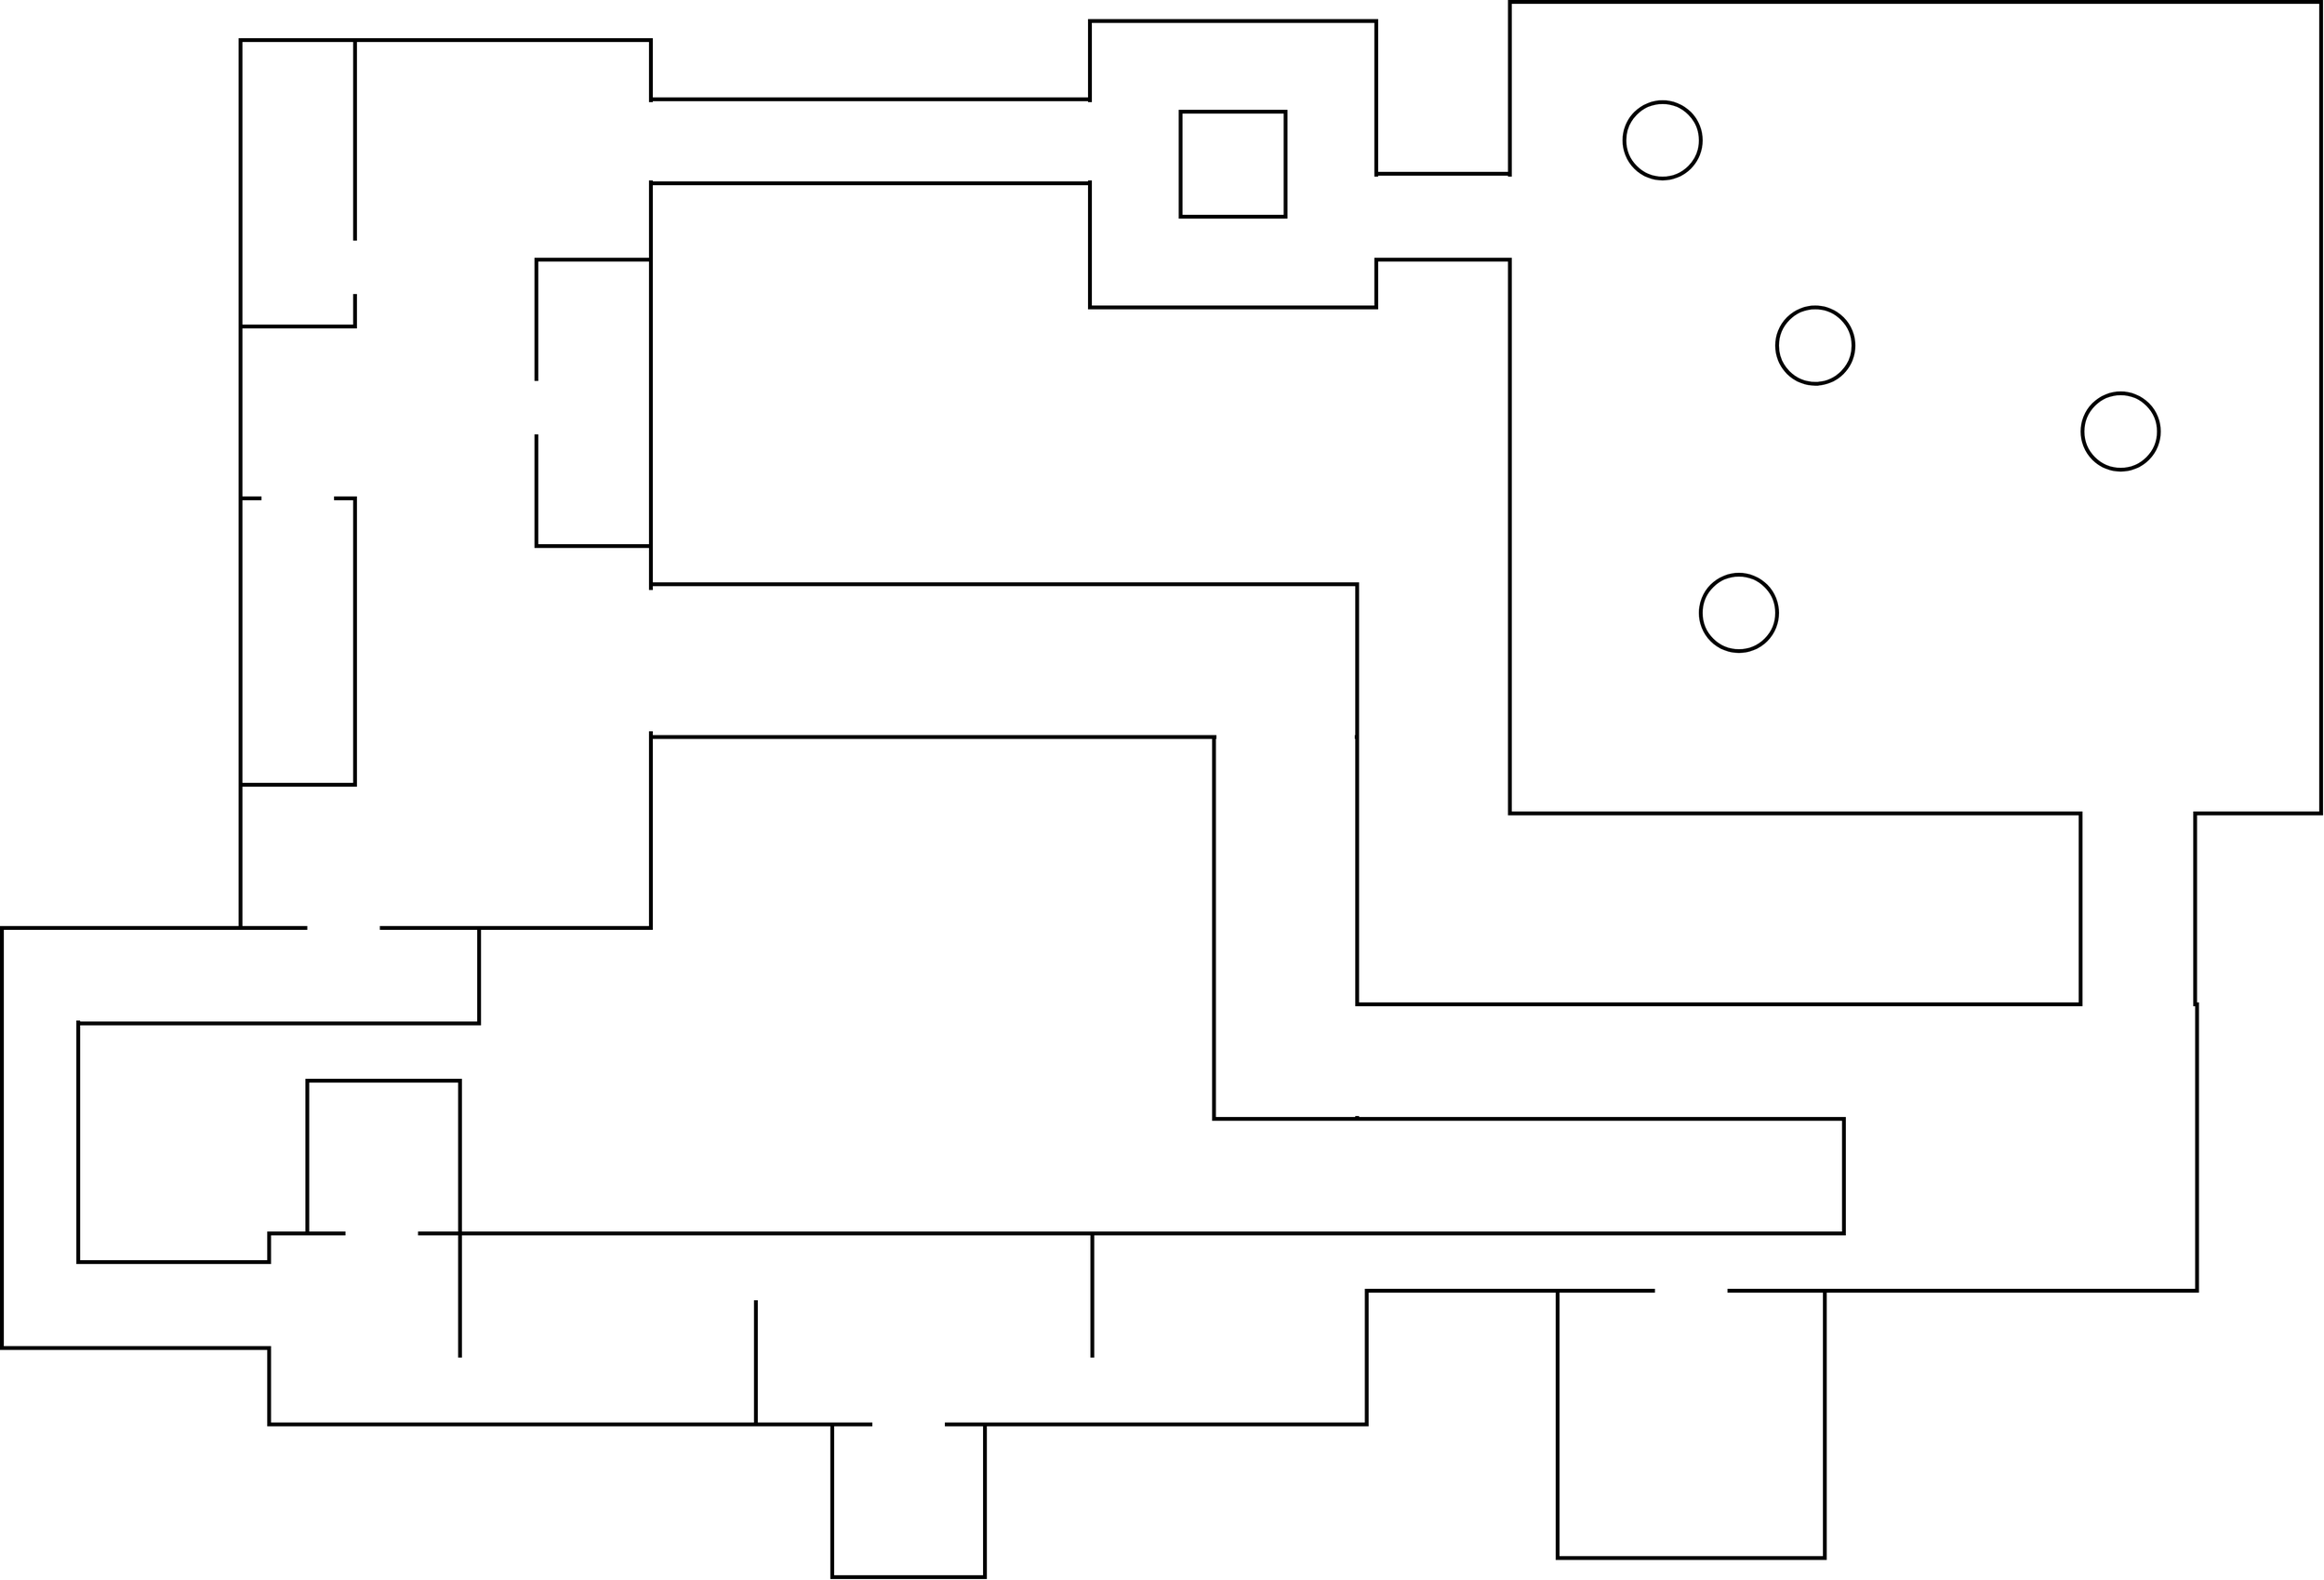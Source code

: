 <mxfile version="20.3.3" type="device"><diagram id="WuWRGv5NqobVXipzdiAZ" name="Page-1"><mxGraphModel dx="5029" dy="3079" grid="1" gridSize="10" guides="1" tooltips="1" connect="1" arrows="1" fold="1" page="1" pageScale="1" pageWidth="1654" pageHeight="1169" math="0" shadow="0"><root><mxCell id="0"/><mxCell id="1" parent="0"/><mxCell id="sSsbxyLFCw89jpmnpqXj-10" value="" style="rounded=1;whiteSpace=wrap;html=1;strokeWidth=4;" parent="1" vertex="1"><mxGeometry x="510" y="340" width="370" height="270" as="geometry"/></mxCell><mxCell id="sSsbxyLFCw89jpmnpqXj-11" value="" style="rounded=0;whiteSpace=wrap;html=1;strokeWidth=4;" parent="1" vertex="1"><mxGeometry x="10" y="560" width="870" height="60" as="geometry"/></mxCell><mxCell id="sSsbxyLFCw89jpmnpqXj-12" value="" style="rounded=0;whiteSpace=wrap;html=1;strokeWidth=4;" parent="1" vertex="1"><mxGeometry x="-150" y="320" width="1030" height="120" as="geometry"/></mxCell><mxCell id="sSsbxyLFCw89jpmnpqXj-13" value="" style="whiteSpace=wrap;html=1;aspect=fixed;strokeWidth=4;" parent="1" vertex="1"><mxGeometry x="210" y="620" width="280" height="280" as="geometry"/></mxCell><mxCell id="sSsbxyLFCw89jpmnpqXj-14" value="" style="whiteSpace=wrap;html=1;aspect=fixed;strokeWidth=4;" parent="1" vertex="1"><mxGeometry x="160" y="-730" width="850" height="850" as="geometry"/></mxCell><mxCell id="sSsbxyLFCw89jpmnpqXj-15" value="" style="rounded=0;whiteSpace=wrap;html=1;strokeWidth=4;" parent="1" vertex="1"><mxGeometry x="758" y="120" width="120" height="200" as="geometry"/></mxCell><mxCell id="sSsbxyLFCw89jpmnpqXj-16" value="" style="ellipse;whiteSpace=wrap;html=1;aspect=fixed;strokeWidth=4;" parent="1" vertex="1"><mxGeometry x="360" y="-130" width="80" height="80" as="geometry"/></mxCell><mxCell id="sSsbxyLFCw89jpmnpqXj-17" value="" style="ellipse;whiteSpace=wrap;html=1;aspect=fixed;strokeWidth=4;" parent="1" vertex="1"><mxGeometry x="760" y="-320" width="80" height="80" as="geometry"/></mxCell><mxCell id="sSsbxyLFCw89jpmnpqXj-18" value="" style="ellipse;whiteSpace=wrap;html=1;aspect=fixed;strokeWidth=4;" parent="1" vertex="1"><mxGeometry x="280" y="-625" width="80" height="80" as="geometry"/></mxCell><mxCell id="sSsbxyLFCw89jpmnpqXj-19" value="" style="ellipse;whiteSpace=wrap;html=1;aspect=fixed;strokeWidth=4;" parent="1" vertex="1"><mxGeometry x="440" y="-410" width="80" height="80" as="geometry"/></mxCell><mxCell id="sSsbxyLFCw89jpmnpqXj-20" value="" style="rounded=0;whiteSpace=wrap;html=1;strokeWidth=4;" parent="1" vertex="1"><mxGeometry x="20" y="-550" width="140" height="90" as="geometry"/></mxCell><mxCell id="sSsbxyLFCw89jpmnpqXj-25" value="" style="rounded=0;whiteSpace=wrap;html=1;strokeWidth=4;" parent="1" vertex="1"><mxGeometry x="-1140" y="560" width="1150" height="200" as="geometry"/></mxCell><mxCell id="sSsbxyLFCw89jpmnpqXj-26" value="" style="endArrow=none;html=1;rounded=0;exitX=0.75;exitY=0;exitDx=0;exitDy=0;entryX=0.75;entryY=0.65;entryDx=0;entryDy=0;entryPerimeter=0;strokeWidth=4;" parent="1" source="sSsbxyLFCw89jpmnpqXj-25" target="sSsbxyLFCw89jpmnpqXj-25" edge="1"><mxGeometry width="50" height="50" relative="1" as="geometry"><mxPoint x="-250" y="330" as="sourcePoint"/><mxPoint x="-200" y="280" as="targetPoint"/></mxGeometry></mxCell><mxCell id="sSsbxyLFCw89jpmnpqXj-27" value="" style="whiteSpace=wrap;html=1;aspect=fixed;strokeWidth=4;" parent="1" vertex="1"><mxGeometry x="-550" y="760" width="160" height="160" as="geometry"/></mxCell><mxCell id="sSsbxyLFCw89jpmnpqXj-28" value="" style="whiteSpace=wrap;html=1;aspect=fixed;strokeWidth=4;" parent="1" vertex="1"><mxGeometry x="-1100" y="400" width="160" height="160" as="geometry"/></mxCell><mxCell id="sSsbxyLFCw89jpmnpqXj-30" value="" style="rounded=0;whiteSpace=wrap;html=1;strokeWidth=4;" parent="1" vertex="1"><mxGeometry x="-150" y="-120" width="150" height="560" as="geometry"/></mxCell><mxCell id="sSsbxyLFCw89jpmnpqXj-31" value="" style="rounded=0;whiteSpace=wrap;html=1;strokeWidth=4;" parent="1" vertex="1"><mxGeometry x="-740" y="-120" width="740" height="160" as="geometry"/></mxCell><mxCell id="sSsbxyLFCw89jpmnpqXj-33" value="" style="rounded=0;whiteSpace=wrap;html=1;strokeWidth=4;" parent="1" vertex="1"><mxGeometry x="-1170" y="-690" width="430" height="930" as="geometry"/></mxCell><mxCell id="sSsbxyLFCw89jpmnpqXj-34" value="" style="rounded=0;whiteSpace=wrap;html=1;strokeWidth=4;" parent="1" vertex="1"><mxGeometry x="-1360" y="590" width="220" height="90" as="geometry"/></mxCell><mxCell id="sSsbxyLFCw89jpmnpqXj-35" value="" style="rounded=0;whiteSpace=wrap;html=1;strokeWidth=4;" parent="1" vertex="1"><mxGeometry x="-1360" y="240" width="440" height="100" as="geometry"/></mxCell><mxCell id="sSsbxyLFCw89jpmnpqXj-36" value="" style="rounded=0;whiteSpace=wrap;html=1;strokeWidth=4;" parent="1" vertex="1"><mxGeometry x="-1420" y="240" width="80" height="440" as="geometry"/></mxCell><mxCell id="sSsbxyLFCw89jpmnpqXj-37" value="" style="whiteSpace=wrap;html=1;aspect=fixed;strokeWidth=4;" parent="1" vertex="1"><mxGeometry x="-280" y="-710" width="300" height="300" as="geometry"/></mxCell><mxCell id="sSsbxyLFCw89jpmnpqXj-38" value="" style="whiteSpace=wrap;html=1;aspect=fixed;strokeWidth=4;direction=south;" parent="1" vertex="1"><mxGeometry x="-185" y="-615" width="110" height="110" as="geometry"/></mxCell><mxCell id="sSsbxyLFCw89jpmnpqXj-39" value="" style="rounded=0;whiteSpace=wrap;html=1;strokeWidth=4;" parent="1" vertex="1"><mxGeometry x="-740" y="-628" width="460" height="88" as="geometry"/></mxCell><mxCell id="sSsbxyLFCw89jpmnpqXj-40" value="" style="endArrow=none;html=1;rounded=0;exitX=0.75;exitY=0;exitDx=0;exitDy=0;entryX=0.75;entryY=0.65;entryDx=0;entryDy=0;entryPerimeter=0;strokeWidth=4;" parent="1" edge="1"><mxGeometry width="50" height="50" relative="1" as="geometry"><mxPoint x="-940" y="560" as="sourcePoint"/><mxPoint x="-940" y="690" as="targetPoint"/></mxGeometry></mxCell><mxCell id="sSsbxyLFCw89jpmnpqXj-41" value="" style="endArrow=none;html=1;rounded=0;exitX=0.75;exitY=0;exitDx=0;exitDy=0;entryX=0.75;entryY=0.65;entryDx=0;entryDy=0;entryPerimeter=0;strokeWidth=4;" parent="1" edge="1"><mxGeometry width="50" height="50" relative="1" as="geometry"><mxPoint x="-630" y="630" as="sourcePoint"/><mxPoint x="-630" y="760" as="targetPoint"/></mxGeometry></mxCell><mxCell id="sSsbxyLFCw89jpmnpqXj-43" value="" style="rounded=0;whiteSpace=wrap;html=1;strokeWidth=4;" parent="1" vertex="1"><mxGeometry x="-1170" y="-210" width="120" height="300" as="geometry"/></mxCell><mxCell id="sSsbxyLFCw89jpmnpqXj-46" value="" style="rounded=0;whiteSpace=wrap;html=1;strokeWidth=4;" parent="1" vertex="1"><mxGeometry x="-860" y="-460" width="120" height="300" as="geometry"/></mxCell><mxCell id="sSsbxyLFCw89jpmnpqXj-47" value="" style="rounded=0;whiteSpace=wrap;html=1;strokeWidth=4;" parent="1" vertex="1"><mxGeometry x="-1170" y="-690" width="120" height="300" as="geometry"/></mxCell><mxCell id="sSsbxyLFCw89jpmnpqXj-48" value="" style="rounded=0;whiteSpace=wrap;html=1;strokeWidth=4;strokeColor=none;" parent="1" vertex="1"><mxGeometry x="-100" y="562" width="120" height="56" as="geometry"/></mxCell><mxCell id="sSsbxyLFCw89jpmnpqXj-49" value="" style="rounded=0;whiteSpace=wrap;html=1;strokeWidth=4;strokeColor=none;" parent="1" vertex="1"><mxGeometry x="-70" y="322" width="120" height="115" as="geometry"/></mxCell><mxCell id="sSsbxyLFCw89jpmnpqXj-50" value="" style="rounded=0;whiteSpace=wrap;html=1;strokeWidth=4;strokeColor=none;" parent="1" vertex="1"><mxGeometry x="-827" y="-114" width="120" height="148" as="geometry"/></mxCell><mxCell id="sSsbxyLFCw89jpmnpqXj-51" value="" style="rounded=0;whiteSpace=wrap;html=1;strokeWidth=4;strokeColor=none;" parent="1" vertex="1"><mxGeometry x="-1390" y="592" width="290" height="86" as="geometry"/></mxCell><mxCell id="sSsbxyLFCw89jpmnpqXj-52" value="" style="rounded=0;whiteSpace=wrap;html=1;strokeWidth=4;strokeColor=none;" parent="1" vertex="1"><mxGeometry x="-1380" y="242" width="120" height="95" as="geometry"/></mxCell><mxCell id="sSsbxyLFCw89jpmnpqXj-53" value="" style="rounded=0;whiteSpace=wrap;html=1;strokeWidth=4;strokeColor=none;" parent="1" vertex="1"><mxGeometry x="-800" y="-625" width="560" height="82" as="geometry"/></mxCell><mxCell id="sSsbxyLFCw89jpmnpqXj-55" value="" style="rounded=0;whiteSpace=wrap;html=1;strokeWidth=4;strokeColor=none;" parent="1" vertex="1"><mxGeometry x="-50" y="-547" width="250" height="85" as="geometry"/></mxCell><mxCell id="sSsbxyLFCw89jpmnpqXj-56" value="" style="rounded=0;whiteSpace=wrap;html=1;strokeWidth=4;strokeColor=none;" parent="1" vertex="1"><mxGeometry x="100" y="-518" width="120" height="56" as="geometry"/></mxCell><mxCell id="sSsbxyLFCw89jpmnpqXj-60" value="" style="rounded=0;whiteSpace=wrap;html=1;strokeWidth=4;strokeColor=none;" parent="1" vertex="1"><mxGeometry x="512" y="529" width="366" height="56" as="geometry"/></mxCell><mxCell id="sSsbxyLFCw89jpmnpqXj-61" value="" style="rounded=0;whiteSpace=wrap;html=1;strokeWidth=4;strokeColor=none;" parent="1" vertex="1"><mxGeometry x="512" y="360" width="366" height="56" as="geometry"/></mxCell><mxCell id="sSsbxyLFCw89jpmnpqXj-62" value="" style="rounded=0;whiteSpace=wrap;html=1;strokeWidth=4;strokeColor=none;" parent="1" vertex="1"><mxGeometry x="760" y="284" width="116" height="56" as="geometry"/></mxCell><mxCell id="sSsbxyLFCw89jpmnpqXj-63" value="" style="rounded=0;whiteSpace=wrap;html=1;strokeWidth=4;strokeColor=none;" parent="1" vertex="1"><mxGeometry x="760" y="102" width="116" height="56" as="geometry"/></mxCell><mxCell id="sSsbxyLFCw89jpmnpqXj-64" value="" style="rounded=0;whiteSpace=wrap;html=1;strokeWidth=4;strokeColor=none;" parent="1" vertex="1"><mxGeometry x="-147.5" y="10" width="145" height="56" as="geometry"/></mxCell><mxCell id="sSsbxyLFCw89jpmnpqXj-65" value="" style="rounded=0;whiteSpace=wrap;html=1;strokeWidth=4;strokeColor=none;" parent="1" vertex="1"><mxGeometry x="-508" y="740" width="76" height="56" as="geometry"/></mxCell><mxCell id="sSsbxyLFCw89jpmnpqXj-66" value="" style="rounded=0;whiteSpace=wrap;html=1;strokeWidth=4;strokeColor=none;" parent="1" vertex="1"><mxGeometry x="312" y="600" width="76" height="56" as="geometry"/></mxCell><mxCell id="sSsbxyLFCw89jpmnpqXj-67" value="" style="rounded=0;whiteSpace=wrap;html=1;strokeWidth=4;strokeColor=none;" parent="1" vertex="1"><mxGeometry x="-1060" y="529" width="76" height="56" as="geometry"/></mxCell><mxCell id="sSsbxyLFCw89jpmnpqXj-68" value="" style="rounded=0;whiteSpace=wrap;html=1;strokeWidth=4;strokeColor=none;" parent="1" vertex="1"><mxGeometry x="-903" y="-333" width="76" height="56" as="geometry"/></mxCell><mxCell id="sSsbxyLFCw89jpmnpqXj-69" value="" style="rounded=0;whiteSpace=wrap;html=1;strokeWidth=4;strokeColor=none;" parent="1" vertex="1"><mxGeometry x="-1148" y="-230" width="76" height="56" as="geometry"/></mxCell><mxCell id="sSsbxyLFCw89jpmnpqXj-70" value="" style="rounded=0;whiteSpace=wrap;html=1;strokeWidth=4;strokeColor=none;" parent="1" vertex="1"><mxGeometry x="-1090" y="-480" width="76" height="56" as="geometry"/></mxCell><mxCell id="sSsbxyLFCw89jpmnpqXj-71" value="" style="rounded=0;whiteSpace=wrap;html=1;strokeWidth=4;strokeColor=none;" parent="1" vertex="1"><mxGeometry x="-1100" y="210" width="76" height="56" as="geometry"/></mxCell><mxCell id="sSsbxyLFCw89jpmnpqXj-72" value="" style="rounded=0;whiteSpace=wrap;html=1;strokeWidth=4;strokeColor=none;" parent="1" vertex="1"><mxGeometry x="-1400" y="622" width="76" height="56" as="geometry"/></mxCell><mxCell id="s7xuSSBSZB7jjnCaydts-1" value="" style="rounded=0;whiteSpace=wrap;html=1;strokeWidth=4;strokeColor=none;" vertex="1" parent="1"><mxGeometry x="512" y="416" width="366" height="56" as="geometry"/></mxCell></root></mxGraphModel></diagram></mxfile>